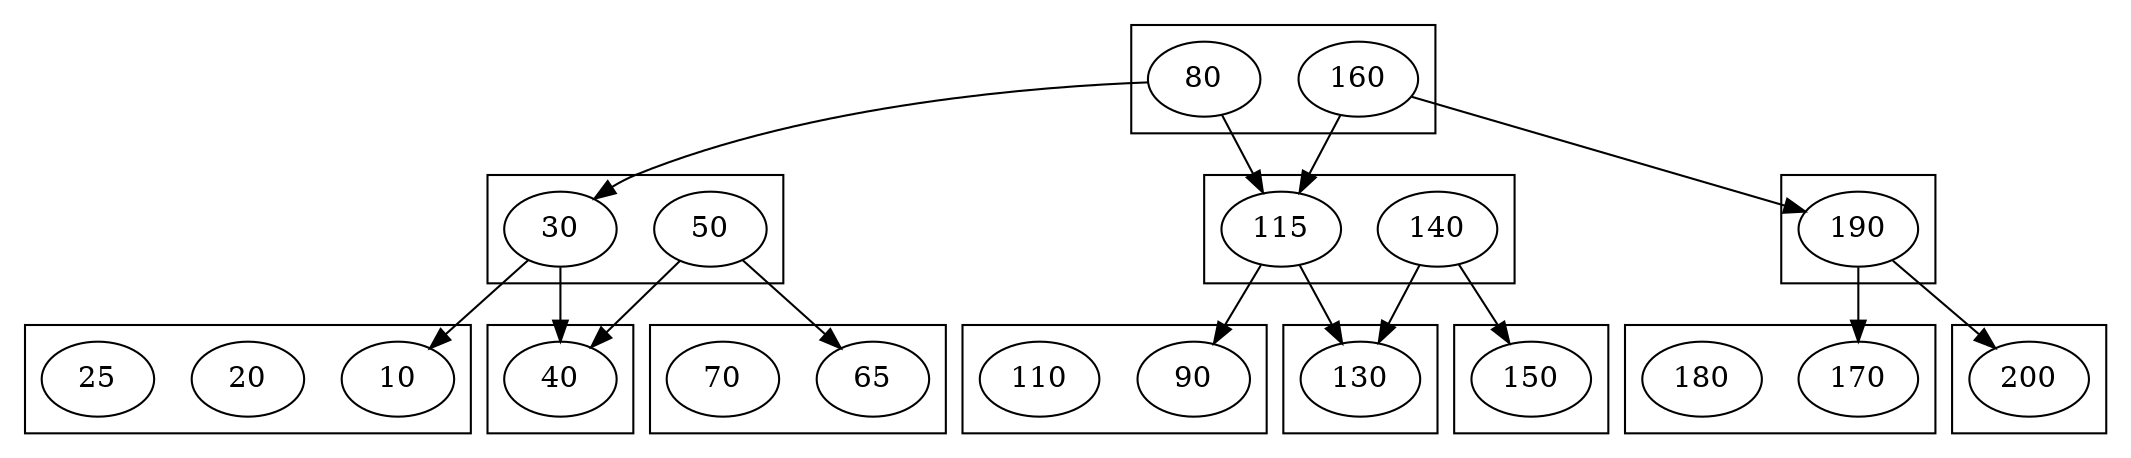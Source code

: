 digraph {
subgraph cluster_41 {
80
160
}
80->30
80->115
160->115
160->190
subgraph cluster_42 {
30
50
}
30->10
30->40
50->40
50->65
subgraph cluster_43 {
10
20
25
}
subgraph cluster_44 {
40
}
subgraph cluster_45 {
65
70
}
subgraph cluster_46 {
115
140
}
115->90
115->130
140->130
140->150
subgraph cluster_47 {
90
110
}
subgraph cluster_48 {
130
}
subgraph cluster_49 {
150
}
subgraph cluster_50 {
190
}
190->170
190->200
subgraph cluster_51 {
170
180
}
subgraph cluster_52 {
200
}
}
